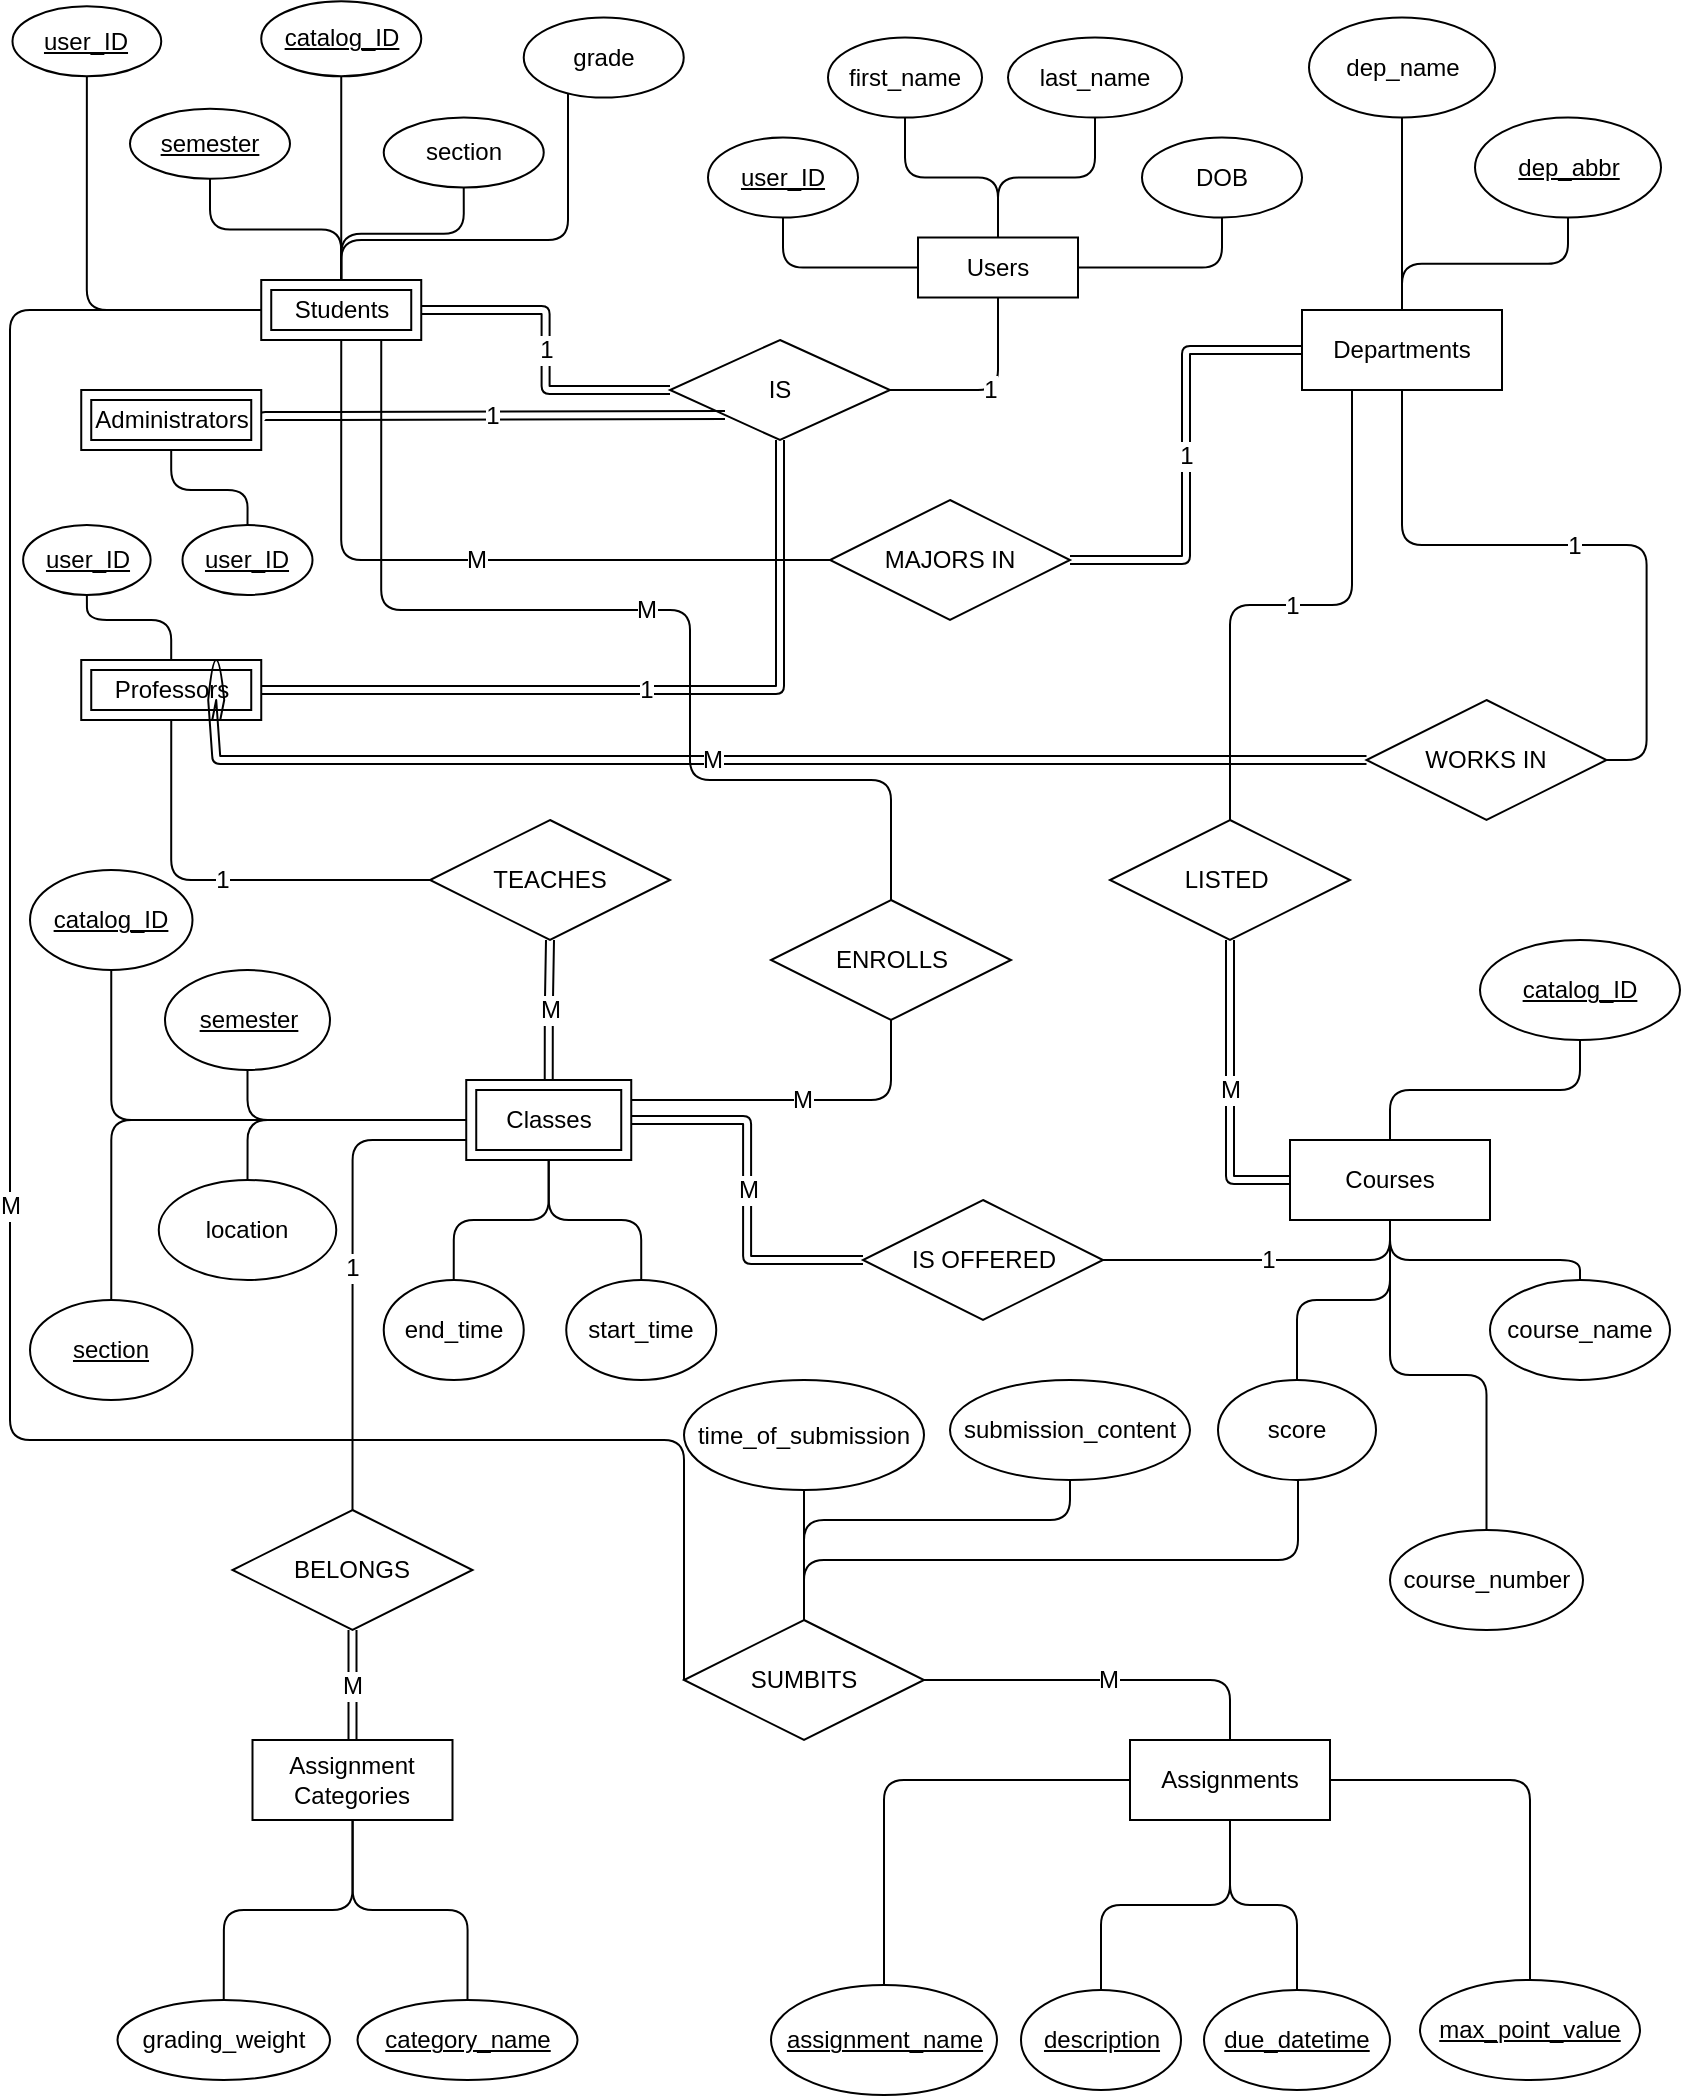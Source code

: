 <mxfile version="20.0.1" type="device"><diagram id="Sx7Jim9eKtPFRD_8PTKm" name="Page-1"><mxGraphModel dx="975" dy="633" grid="1" gridSize="10" guides="1" tooltips="1" connect="1" arrows="1" fold="1" page="1" pageScale="1" pageWidth="850" pageHeight="1100" math="0" shadow="0"><root><mxCell id="0"/><mxCell id="1" parent="0"/><mxCell id="_RQTN4SP5KGobS8v4Pqd-9" value="" style="edgeStyle=orthogonalEdgeStyle;orthogonalLoop=1;jettySize=auto;html=1;fontFamily=Helvetica;fontSize=11;fontColor=default;endArrow=none;endFill=0;" edge="1" parent="1" source="_RQTN4SP5KGobS8v4Pqd-2" target="_RQTN4SP5KGobS8v4Pqd-8"><mxGeometry relative="1" as="geometry"/></mxCell><mxCell id="_RQTN4SP5KGobS8v4Pqd-11" value="" style="edgeStyle=orthogonalEdgeStyle;orthogonalLoop=1;jettySize=auto;html=1;fontFamily=Helvetica;fontSize=11;fontColor=default;endArrow=none;endFill=0;" edge="1" parent="1" source="_RQTN4SP5KGobS8v4Pqd-2" target="_RQTN4SP5KGobS8v4Pqd-10"><mxGeometry relative="1" as="geometry"/></mxCell><mxCell id="_RQTN4SP5KGobS8v4Pqd-13" value="" style="edgeStyle=orthogonalEdgeStyle;orthogonalLoop=1;jettySize=auto;html=1;fontFamily=Helvetica;fontSize=11;fontColor=default;endArrow=none;endFill=0;" edge="1" parent="1" source="_RQTN4SP5KGobS8v4Pqd-2" target="_RQTN4SP5KGobS8v4Pqd-12"><mxGeometry relative="1" as="geometry"/></mxCell><mxCell id="_RQTN4SP5KGobS8v4Pqd-15" value="" style="edgeStyle=orthogonalEdgeStyle;orthogonalLoop=1;jettySize=auto;html=1;fontFamily=Helvetica;fontSize=11;fontColor=default;endArrow=none;endFill=0;" edge="1" parent="1" source="_RQTN4SP5KGobS8v4Pqd-2" target="_RQTN4SP5KGobS8v4Pqd-14"><mxGeometry relative="1" as="geometry"/></mxCell><mxCell id="_RQTN4SP5KGobS8v4Pqd-2" value="Users" style="rounded=0;whiteSpace=wrap;html=1;" vertex="1" parent="1"><mxGeometry x="464" y="128.75" width="80" height="30" as="geometry"/></mxCell><mxCell id="_RQTN4SP5KGobS8v4Pqd-8" value="&lt;u&gt;user_ID&lt;/u&gt;" style="ellipse;whiteSpace=wrap;html=1;rounded=0;" vertex="1" parent="1"><mxGeometry x="359" y="78.75" width="75" height="40" as="geometry"/></mxCell><mxCell id="_RQTN4SP5KGobS8v4Pqd-10" value="first_name" style="ellipse;whiteSpace=wrap;html=1;rounded=0;" vertex="1" parent="1"><mxGeometry x="419" y="28.75" width="77" height="40" as="geometry"/></mxCell><mxCell id="_RQTN4SP5KGobS8v4Pqd-12" value="last_name" style="ellipse;whiteSpace=wrap;html=1;rounded=0;" vertex="1" parent="1"><mxGeometry x="509" y="28.75" width="87" height="40" as="geometry"/></mxCell><mxCell id="_RQTN4SP5KGobS8v4Pqd-14" value="DOB" style="ellipse;whiteSpace=wrap;html=1;rounded=0;" vertex="1" parent="1"><mxGeometry x="576" y="78.75" width="80" height="40" as="geometry"/></mxCell><mxCell id="_RQTN4SP5KGobS8v4Pqd-24" value="" style="edgeStyle=orthogonalEdgeStyle;orthogonalLoop=1;jettySize=auto;html=1;fontFamily=Helvetica;fontSize=12;fontColor=default;endArrow=none;endFill=0;startArrow=none;exitX=0.5;exitY=0;exitDx=0;exitDy=0;" edge="1" parent="1" source="_RQTN4SP5KGobS8v4Pqd-22" target="_RQTN4SP5KGobS8v4Pqd-23"><mxGeometry relative="1" as="geometry"><mxPoint x="175.62" y="159.38" as="sourcePoint"/><Array as="points"><mxPoint x="176" y="130"/><mxPoint x="289" y="130"/><mxPoint x="289" y="44"/></Array></mxGeometry></mxCell><mxCell id="_RQTN4SP5KGobS8v4Pqd-28" value="1" style="edgeStyle=orthogonalEdgeStyle;orthogonalLoop=1;jettySize=auto;html=1;entryX=0;entryY=0.5;entryDx=0;entryDy=0;fontFamily=Helvetica;fontSize=12;fontColor=default;endArrow=none;endFill=0;strokeWidth=1;labelPosition=center;verticalLabelPosition=middle;align=center;verticalAlign=middle;shape=link;" edge="1" parent="1" source="_RQTN4SP5KGobS8v4Pqd-22" target="_RQTN4SP5KGobS8v4Pqd-27"><mxGeometry relative="1" as="geometry"/></mxCell><mxCell id="_RQTN4SP5KGobS8v4Pqd-81" value="" style="edgeStyle=orthogonalEdgeStyle;orthogonalLoop=1;jettySize=auto;html=1;fontFamily=Helvetica;fontSize=12;fontColor=default;endArrow=none;endFill=0;" edge="1" parent="1" source="_RQTN4SP5KGobS8v4Pqd-22" target="_RQTN4SP5KGobS8v4Pqd-80"><mxGeometry relative="1" as="geometry"/></mxCell><mxCell id="_RQTN4SP5KGobS8v4Pqd-83" value="" style="edgeStyle=orthogonalEdgeStyle;orthogonalLoop=1;jettySize=auto;html=1;fontFamily=Helvetica;fontSize=12;fontColor=default;endArrow=none;endFill=0;" edge="1" parent="1" source="_RQTN4SP5KGobS8v4Pqd-22" target="_RQTN4SP5KGobS8v4Pqd-82"><mxGeometry relative="1" as="geometry"/></mxCell><mxCell id="_RQTN4SP5KGobS8v4Pqd-85" value="" style="edgeStyle=orthogonalEdgeStyle;orthogonalLoop=1;jettySize=auto;html=1;fontFamily=Helvetica;fontSize=12;fontColor=default;endArrow=none;endFill=0;" edge="1" parent="1" source="_RQTN4SP5KGobS8v4Pqd-22" target="_RQTN4SP5KGobS8v4Pqd-84"><mxGeometry relative="1" as="geometry"/></mxCell><mxCell id="_RQTN4SP5KGobS8v4Pqd-23" value="grade" style="ellipse;whiteSpace=wrap;html=1;rounded=0;" vertex="1" parent="1"><mxGeometry x="266.87" y="18.75" width="80" height="40" as="geometry"/></mxCell><mxCell id="_RQTN4SP5KGobS8v4Pqd-29" value="1" style="edgeStyle=orthogonalEdgeStyle;orthogonalLoop=1;jettySize=auto;html=1;exitX=1;exitY=0.5;exitDx=0;exitDy=0;entryX=0.5;entryY=1;entryDx=0;entryDy=0;fontFamily=Helvetica;fontSize=12;fontColor=default;endArrow=none;endFill=0;labelPosition=center;verticalLabelPosition=middle;align=center;verticalAlign=middle;" edge="1" parent="1" source="_RQTN4SP5KGobS8v4Pqd-27" target="_RQTN4SP5KGobS8v4Pqd-2"><mxGeometry relative="1" as="geometry"/></mxCell><mxCell id="_RQTN4SP5KGobS8v4Pqd-27" value="IS" style="shape=rhombus;perimeter=rhombusPerimeter;whiteSpace=wrap;html=1;align=center;rounded=0;fontFamily=Helvetica;fontSize=12;fontColor=default;strokeColor=default;fillColor=default;" vertex="1" parent="1"><mxGeometry x="340" y="180" width="110" height="50" as="geometry"/></mxCell><mxCell id="_RQTN4SP5KGobS8v4Pqd-31" value="1" style="edgeStyle=orthogonalEdgeStyle;orthogonalLoop=1;jettySize=auto;html=1;exitX=1;exitY=0.5;exitDx=0;exitDy=0;entryX=0;entryY=1;entryDx=0;entryDy=0;fontFamily=Helvetica;fontSize=12;fontColor=default;endArrow=none;endFill=0;shape=link;" edge="1" parent="1" source="_RQTN4SP5KGobS8v4Pqd-30" target="_RQTN4SP5KGobS8v4Pqd-27"><mxGeometry relative="1" as="geometry"><Array as="points"><mxPoint x="170" y="218"/><mxPoint x="255" y="218"/></Array></mxGeometry></mxCell><mxCell id="_RQTN4SP5KGobS8v4Pqd-124" value="" style="edgeStyle=orthogonalEdgeStyle;orthogonalLoop=1;jettySize=auto;html=1;fontFamily=Helvetica;fontSize=12;fontColor=default;endArrow=none;endFill=0;" edge="1" parent="1" source="_RQTN4SP5KGobS8v4Pqd-30" target="_RQTN4SP5KGobS8v4Pqd-123"><mxGeometry relative="1" as="geometry"/></mxCell><mxCell id="_RQTN4SP5KGobS8v4Pqd-30" value="Administrators" style="shape=ext;margin=3;double=1;whiteSpace=wrap;html=1;align=center;rounded=0;fontFamily=Helvetica;fontSize=12;fontColor=default;strokeColor=default;fillColor=default;" vertex="1" parent="1"><mxGeometry x="45.62" y="205" width="90" height="30" as="geometry"/></mxCell><mxCell id="_RQTN4SP5KGobS8v4Pqd-33" value="1" style="edgeStyle=orthogonalEdgeStyle;orthogonalLoop=1;jettySize=auto;html=1;exitX=1;exitY=0.5;exitDx=0;exitDy=0;entryX=0.5;entryY=1;entryDx=0;entryDy=0;fontFamily=Helvetica;fontSize=12;fontColor=default;endArrow=none;endFill=0;shape=link;" edge="1" parent="1" source="_RQTN4SP5KGobS8v4Pqd-32" target="_RQTN4SP5KGobS8v4Pqd-27"><mxGeometry relative="1" as="geometry"/></mxCell><mxCell id="_RQTN4SP5KGobS8v4Pqd-127" value="" style="edgeStyle=orthogonalEdgeStyle;orthogonalLoop=1;jettySize=auto;html=1;fontFamily=Helvetica;fontSize=12;fontColor=default;endArrow=none;endFill=0;" edge="1" parent="1" source="_RQTN4SP5KGobS8v4Pqd-32" target="_RQTN4SP5KGobS8v4Pqd-126"><mxGeometry relative="1" as="geometry"/></mxCell><mxCell id="_RQTN4SP5KGobS8v4Pqd-32" value="Professors" style="shape=ext;margin=3;double=1;whiteSpace=wrap;html=1;align=center;rounded=0;fontFamily=Helvetica;fontSize=12;fontColor=default;strokeColor=default;fillColor=default;" vertex="1" parent="1"><mxGeometry x="45.62" y="340" width="90" height="30" as="geometry"/></mxCell><mxCell id="_RQTN4SP5KGobS8v4Pqd-39" value="" style="edgeStyle=orthogonalEdgeStyle;orthogonalLoop=1;jettySize=auto;html=1;fontFamily=Helvetica;fontSize=12;fontColor=default;endArrow=none;endFill=0;" edge="1" parent="1" source="_RQTN4SP5KGobS8v4Pqd-34" target="_RQTN4SP5KGobS8v4Pqd-38"><mxGeometry relative="1" as="geometry"/></mxCell><mxCell id="_RQTN4SP5KGobS8v4Pqd-41" value="" style="edgeStyle=orthogonalEdgeStyle;orthogonalLoop=1;jettySize=auto;html=1;fontFamily=Helvetica;fontSize=12;fontColor=default;endArrow=none;endFill=0;" edge="1" parent="1" source="_RQTN4SP5KGobS8v4Pqd-34" target="_RQTN4SP5KGobS8v4Pqd-40"><mxGeometry relative="1" as="geometry"/></mxCell><mxCell id="_RQTN4SP5KGobS8v4Pqd-34" value="Departments" style="whiteSpace=wrap;html=1;align=center;rounded=0;fontFamily=Helvetica;fontSize=12;fontColor=default;strokeColor=default;fillColor=default;" vertex="1" parent="1"><mxGeometry x="656" y="165" width="100" height="40" as="geometry"/></mxCell><mxCell id="_RQTN4SP5KGobS8v4Pqd-38" value="dep_name" style="ellipse;whiteSpace=wrap;html=1;rounded=0;" vertex="1" parent="1"><mxGeometry x="659.5" y="18.75" width="93" height="50" as="geometry"/></mxCell><mxCell id="_RQTN4SP5KGobS8v4Pqd-40" value="dep_abbr" style="ellipse;whiteSpace=wrap;html=1;rounded=0;fontStyle=4" vertex="1" parent="1"><mxGeometry x="742.5" y="68.75" width="93" height="50" as="geometry"/></mxCell><mxCell id="_RQTN4SP5KGobS8v4Pqd-43" value="M" style="edgeStyle=orthogonalEdgeStyle;orthogonalLoop=1;jettySize=auto;html=1;exitX=0;exitY=0.5;exitDx=0;exitDy=0;entryX=0.5;entryY=1;entryDx=0;entryDy=0;fontFamily=Helvetica;fontSize=12;fontColor=default;endArrow=none;endFill=0;" edge="1" parent="1" source="_RQTN4SP5KGobS8v4Pqd-42" target="_RQTN4SP5KGobS8v4Pqd-22"><mxGeometry relative="1" as="geometry"/></mxCell><mxCell id="_RQTN4SP5KGobS8v4Pqd-44" value="1" style="edgeStyle=orthogonalEdgeStyle;orthogonalLoop=1;jettySize=auto;html=1;exitX=1;exitY=0.5;exitDx=0;exitDy=0;entryX=0;entryY=0.5;entryDx=0;entryDy=0;fontFamily=Helvetica;fontSize=12;fontColor=default;endArrow=none;endFill=0;shape=link;" edge="1" parent="1" source="_RQTN4SP5KGobS8v4Pqd-42" target="_RQTN4SP5KGobS8v4Pqd-34"><mxGeometry relative="1" as="geometry"/></mxCell><mxCell id="_RQTN4SP5KGobS8v4Pqd-42" value="MAJORS IN" style="shape=rhombus;perimeter=rhombusPerimeter;whiteSpace=wrap;html=1;align=center;rounded=0;fontFamily=Helvetica;fontSize=12;fontColor=default;strokeColor=default;fillColor=default;" vertex="1" parent="1"><mxGeometry x="420" y="260" width="120" height="60" as="geometry"/></mxCell><mxCell id="_RQTN4SP5KGobS8v4Pqd-46" value="1" style="edgeStyle=orthogonalEdgeStyle;orthogonalLoop=1;jettySize=auto;html=1;exitX=1;exitY=0.5;exitDx=0;exitDy=0;entryX=0.5;entryY=1;entryDx=0;entryDy=0;fontFamily=Helvetica;fontSize=12;fontColor=default;endArrow=none;endFill=0;" edge="1" parent="1" source="_RQTN4SP5KGobS8v4Pqd-45" target="_RQTN4SP5KGobS8v4Pqd-34"><mxGeometry relative="1" as="geometry"/></mxCell><mxCell id="_RQTN4SP5KGobS8v4Pqd-47" value="M" style="edgeStyle=orthogonalEdgeStyle;orthogonalLoop=1;jettySize=auto;html=1;exitX=0;exitY=0.5;exitDx=0;exitDy=0;entryX=0.75;entryY=1;entryDx=0;entryDy=0;fontFamily=Helvetica;fontSize=12;fontColor=default;endArrow=none;endFill=0;shape=link;" edge="1" parent="1" source="_RQTN4SP5KGobS8v4Pqd-45" target="_RQTN4SP5KGobS8v4Pqd-32"><mxGeometry relative="1" as="geometry"/></mxCell><mxCell id="_RQTN4SP5KGobS8v4Pqd-45" value="WORKS IN" style="shape=rhombus;perimeter=rhombusPerimeter;whiteSpace=wrap;html=1;align=center;rounded=0;fontFamily=Helvetica;fontSize=12;fontColor=default;strokeColor=default;fillColor=default;" vertex="1" parent="1"><mxGeometry x="688.25" y="360" width="120" height="60" as="geometry"/></mxCell><mxCell id="_RQTN4SP5KGobS8v4Pqd-50" value="" style="edgeStyle=orthogonalEdgeStyle;orthogonalLoop=1;jettySize=auto;html=1;fontFamily=Helvetica;fontSize=12;fontColor=default;endArrow=none;endFill=0;" edge="1" parent="1" source="_RQTN4SP5KGobS8v4Pqd-48" target="_RQTN4SP5KGobS8v4Pqd-49"><mxGeometry relative="1" as="geometry"><Array as="points"><mxPoint x="700" y="640"/><mxPoint x="795" y="640"/></Array></mxGeometry></mxCell><mxCell id="_RQTN4SP5KGobS8v4Pqd-52" value="" style="edgeStyle=orthogonalEdgeStyle;orthogonalLoop=1;jettySize=auto;html=1;fontFamily=Helvetica;fontSize=12;fontColor=default;endArrow=none;endFill=0;" edge="1" parent="1" source="_RQTN4SP5KGobS8v4Pqd-48" target="_RQTN4SP5KGobS8v4Pqd-51"><mxGeometry relative="1" as="geometry"/></mxCell><mxCell id="_RQTN4SP5KGobS8v4Pqd-54" value="" style="edgeStyle=orthogonalEdgeStyle;orthogonalLoop=1;jettySize=auto;html=1;fontFamily=Helvetica;fontSize=12;fontColor=default;endArrow=none;endFill=0;" edge="1" parent="1" source="_RQTN4SP5KGobS8v4Pqd-48" target="_RQTN4SP5KGobS8v4Pqd-53"><mxGeometry relative="1" as="geometry"/></mxCell><mxCell id="_RQTN4SP5KGobS8v4Pqd-58" value="M" style="edgeStyle=orthogonalEdgeStyle;orthogonalLoop=1;jettySize=auto;html=1;exitX=0;exitY=0.5;exitDx=0;exitDy=0;entryX=0.5;entryY=1;entryDx=0;entryDy=0;fontFamily=Helvetica;fontSize=12;fontColor=default;endArrow=none;endFill=0;shape=link;" edge="1" parent="1" source="_RQTN4SP5KGobS8v4Pqd-48" target="_RQTN4SP5KGobS8v4Pqd-57"><mxGeometry relative="1" as="geometry"><Array as="points"><mxPoint x="620" y="600"/></Array></mxGeometry></mxCell><mxCell id="_RQTN4SP5KGobS8v4Pqd-48" value="Courses" style="whiteSpace=wrap;html=1;align=center;rounded=0;fontFamily=Helvetica;fontSize=12;fontColor=default;strokeColor=default;fillColor=default;" vertex="1" parent="1"><mxGeometry x="650" y="580" width="100" height="40" as="geometry"/></mxCell><mxCell id="_RQTN4SP5KGobS8v4Pqd-49" value="course_name" style="ellipse;whiteSpace=wrap;html=1;rounded=0;" vertex="1" parent="1"><mxGeometry x="750" y="650" width="90" height="50" as="geometry"/></mxCell><mxCell id="_RQTN4SP5KGobS8v4Pqd-51" value="course_number" style="ellipse;whiteSpace=wrap;html=1;rounded=0;" vertex="1" parent="1"><mxGeometry x="700" y="775" width="96.5" height="50" as="geometry"/></mxCell><mxCell id="_RQTN4SP5KGobS8v4Pqd-53" value="catalog_ID" style="ellipse;whiteSpace=wrap;html=1;rounded=0;fontStyle=4" vertex="1" parent="1"><mxGeometry x="745" y="480" width="100" height="50" as="geometry"/></mxCell><mxCell id="_RQTN4SP5KGobS8v4Pqd-59" value="1" style="edgeStyle=orthogonalEdgeStyle;orthogonalLoop=1;jettySize=auto;html=1;exitX=0.5;exitY=0;exitDx=0;exitDy=0;entryX=0.25;entryY=1;entryDx=0;entryDy=0;fontFamily=Helvetica;fontSize=12;fontColor=default;endArrow=none;endFill=0;" edge="1" parent="1" source="_RQTN4SP5KGobS8v4Pqd-57" target="_RQTN4SP5KGobS8v4Pqd-34"><mxGeometry relative="1" as="geometry"/></mxCell><mxCell id="_RQTN4SP5KGobS8v4Pqd-57" value="LISTED&amp;nbsp;" style="shape=rhombus;perimeter=rhombusPerimeter;whiteSpace=wrap;html=1;align=center;rounded=0;fontFamily=Helvetica;fontSize=12;fontColor=default;strokeColor=default;fillColor=default;" vertex="1" parent="1"><mxGeometry x="560" y="420" width="120" height="60" as="geometry"/></mxCell><mxCell id="_RQTN4SP5KGobS8v4Pqd-63" value="" style="edgeStyle=orthogonalEdgeStyle;orthogonalLoop=1;jettySize=auto;html=1;fontFamily=Helvetica;fontSize=12;fontColor=default;endArrow=none;endFill=0;" edge="1" parent="1" source="_RQTN4SP5KGobS8v4Pqd-61" target="_RQTN4SP5KGobS8v4Pqd-62"><mxGeometry relative="1" as="geometry"/></mxCell><mxCell id="_RQTN4SP5KGobS8v4Pqd-65" value="" style="edgeStyle=orthogonalEdgeStyle;orthogonalLoop=1;jettySize=auto;html=1;fontFamily=Helvetica;fontSize=12;fontColor=default;endArrow=none;endFill=0;" edge="1" parent="1" source="_RQTN4SP5KGobS8v4Pqd-61" target="_RQTN4SP5KGobS8v4Pqd-64"><mxGeometry relative="1" as="geometry"/></mxCell><mxCell id="_RQTN4SP5KGobS8v4Pqd-67" value="" style="edgeStyle=orthogonalEdgeStyle;orthogonalLoop=1;jettySize=auto;html=1;fontFamily=Helvetica;fontSize=12;fontColor=default;endArrow=none;endFill=0;" edge="1" parent="1" source="_RQTN4SP5KGobS8v4Pqd-61" target="_RQTN4SP5KGobS8v4Pqd-66"><mxGeometry relative="1" as="geometry"/></mxCell><mxCell id="_RQTN4SP5KGobS8v4Pqd-69" value="" style="edgeStyle=orthogonalEdgeStyle;orthogonalLoop=1;jettySize=auto;html=1;fontFamily=Helvetica;fontSize=12;fontColor=default;endArrow=none;endFill=0;" edge="1" parent="1" source="_RQTN4SP5KGobS8v4Pqd-61" target="_RQTN4SP5KGobS8v4Pqd-68"><mxGeometry relative="1" as="geometry"/></mxCell><mxCell id="_RQTN4SP5KGobS8v4Pqd-71" value="" style="edgeStyle=orthogonalEdgeStyle;orthogonalLoop=1;jettySize=auto;html=1;fontFamily=Helvetica;fontSize=12;fontColor=default;endArrow=none;endFill=0;" edge="1" parent="1" source="_RQTN4SP5KGobS8v4Pqd-61" target="_RQTN4SP5KGobS8v4Pqd-70"><mxGeometry relative="1" as="geometry"/></mxCell><mxCell id="_RQTN4SP5KGobS8v4Pqd-73" value="" style="edgeStyle=orthogonalEdgeStyle;orthogonalLoop=1;jettySize=auto;html=1;fontFamily=Helvetica;fontSize=12;fontColor=default;endArrow=none;endFill=0;" edge="1" parent="1" source="_RQTN4SP5KGobS8v4Pqd-61" target="_RQTN4SP5KGobS8v4Pqd-72"><mxGeometry relative="1" as="geometry"/></mxCell><mxCell id="_RQTN4SP5KGobS8v4Pqd-75" value="M" style="edgeStyle=orthogonalEdgeStyle;orthogonalLoop=1;jettySize=auto;html=1;exitX=0.5;exitY=0;exitDx=0;exitDy=0;entryX=0.5;entryY=1;entryDx=0;entryDy=0;fontFamily=Helvetica;fontSize=12;fontColor=default;endArrow=none;endFill=0;shape=link;" edge="1" parent="1" source="_RQTN4SP5KGobS8v4Pqd-61" target="_RQTN4SP5KGobS8v4Pqd-74"><mxGeometry relative="1" as="geometry"/></mxCell><mxCell id="_RQTN4SP5KGobS8v4Pqd-78" value="M" style="edgeStyle=orthogonalEdgeStyle;orthogonalLoop=1;jettySize=auto;html=1;exitX=1;exitY=0.5;exitDx=0;exitDy=0;entryX=0;entryY=0.5;entryDx=0;entryDy=0;fontFamily=Helvetica;fontSize=12;fontColor=default;endArrow=none;endFill=0;shape=link;" edge="1" parent="1" source="_RQTN4SP5KGobS8v4Pqd-61" target="_RQTN4SP5KGobS8v4Pqd-77"><mxGeometry relative="1" as="geometry"/></mxCell><mxCell id="_RQTN4SP5KGobS8v4Pqd-87" value="M" style="edgeStyle=orthogonalEdgeStyle;orthogonalLoop=1;jettySize=auto;html=1;exitX=1;exitY=0.25;exitDx=0;exitDy=0;entryX=0.5;entryY=1;entryDx=0;entryDy=0;fontFamily=Helvetica;fontSize=12;fontColor=default;endArrow=none;endFill=0;" edge="1" parent="1" source="_RQTN4SP5KGobS8v4Pqd-61" target="_RQTN4SP5KGobS8v4Pqd-86"><mxGeometry relative="1" as="geometry"/></mxCell><mxCell id="_RQTN4SP5KGobS8v4Pqd-61" value="Classes" style="shape=ext;margin=3;double=1;whiteSpace=wrap;html=1;align=center;rounded=0;fontFamily=Helvetica;fontSize=12;fontColor=default;strokeColor=default;fillColor=default;" vertex="1" parent="1"><mxGeometry x="238.12" y="550" width="82.5" height="40" as="geometry"/></mxCell><mxCell id="_RQTN4SP5KGobS8v4Pqd-62" value="semester" style="ellipse;whiteSpace=wrap;html=1;rounded=0;fontStyle=4" vertex="1" parent="1"><mxGeometry x="87.5" y="495" width="82.5" height="50" as="geometry"/></mxCell><mxCell id="_RQTN4SP5KGobS8v4Pqd-64" value="location" style="ellipse;whiteSpace=wrap;html=1;rounded=0;fontStyle=0" vertex="1" parent="1"><mxGeometry x="84.38" y="600" width="88.75" height="50" as="geometry"/></mxCell><mxCell id="_RQTN4SP5KGobS8v4Pqd-66" value="start_time" style="ellipse;whiteSpace=wrap;html=1;rounded=0;" vertex="1" parent="1"><mxGeometry x="288.12" y="650" width="75" height="50" as="geometry"/></mxCell><mxCell id="_RQTN4SP5KGobS8v4Pqd-68" value="end_time" style="ellipse;whiteSpace=wrap;html=1;rounded=0;" vertex="1" parent="1"><mxGeometry x="196.87" y="650" width="70" height="50" as="geometry"/></mxCell><mxCell id="_RQTN4SP5KGobS8v4Pqd-70" value="&lt;u&gt;section&lt;/u&gt;" style="ellipse;whiteSpace=wrap;html=1;rounded=0;" vertex="1" parent="1"><mxGeometry x="20" y="660" width="81.25" height="50" as="geometry"/></mxCell><mxCell id="_RQTN4SP5KGobS8v4Pqd-72" value="&lt;u&gt;catalog_ID&lt;/u&gt;" style="ellipse;whiteSpace=wrap;html=1;rounded=0;" vertex="1" parent="1"><mxGeometry x="20" y="445" width="81.25" height="50" as="geometry"/></mxCell><mxCell id="_RQTN4SP5KGobS8v4Pqd-76" value="1" style="edgeStyle=orthogonalEdgeStyle;orthogonalLoop=1;jettySize=auto;html=1;exitX=0;exitY=0.5;exitDx=0;exitDy=0;entryX=0.5;entryY=1;entryDx=0;entryDy=0;fontFamily=Helvetica;fontSize=12;fontColor=default;endArrow=none;endFill=0;" edge="1" parent="1" source="_RQTN4SP5KGobS8v4Pqd-74" target="_RQTN4SP5KGobS8v4Pqd-32"><mxGeometry relative="1" as="geometry"/></mxCell><mxCell id="_RQTN4SP5KGobS8v4Pqd-74" value="TEACHES" style="shape=rhombus;perimeter=rhombusPerimeter;whiteSpace=wrap;html=1;align=center;rounded=0;fontFamily=Helvetica;fontSize=12;fontColor=default;strokeColor=default;fillColor=default;" vertex="1" parent="1"><mxGeometry x="220" y="420" width="120" height="60" as="geometry"/></mxCell><mxCell id="_RQTN4SP5KGobS8v4Pqd-79" value="1" style="edgeStyle=orthogonalEdgeStyle;orthogonalLoop=1;jettySize=auto;html=1;exitX=1;exitY=0.5;exitDx=0;exitDy=0;entryX=0.5;entryY=1;entryDx=0;entryDy=0;fontFamily=Helvetica;fontSize=12;fontColor=default;endArrow=none;endFill=0;" edge="1" parent="1" source="_RQTN4SP5KGobS8v4Pqd-77" target="_RQTN4SP5KGobS8v4Pqd-48"><mxGeometry relative="1" as="geometry"/></mxCell><mxCell id="_RQTN4SP5KGobS8v4Pqd-77" value="IS OFFERED" style="shape=rhombus;perimeter=rhombusPerimeter;whiteSpace=wrap;html=1;align=center;rounded=0;fontFamily=Helvetica;fontSize=12;fontColor=default;strokeColor=default;fillColor=default;" vertex="1" parent="1"><mxGeometry x="436.5" y="610" width="120" height="60" as="geometry"/></mxCell><mxCell id="_RQTN4SP5KGobS8v4Pqd-80" value="catalog_ID" style="ellipse;whiteSpace=wrap;html=1;rounded=0;fontStyle=4" vertex="1" parent="1"><mxGeometry x="135.62" y="10.63" width="80" height="37.5" as="geometry"/></mxCell><mxCell id="_RQTN4SP5KGobS8v4Pqd-82" value="semester" style="ellipse;whiteSpace=wrap;html=1;rounded=0;fontStyle=4" vertex="1" parent="1"><mxGeometry x="70" y="64.38" width="80" height="35" as="geometry"/></mxCell><mxCell id="_RQTN4SP5KGobS8v4Pqd-84" value="section" style="ellipse;whiteSpace=wrap;html=1;rounded=0;fontStyle=0" vertex="1" parent="1"><mxGeometry x="196.87" y="68.75" width="80" height="35" as="geometry"/></mxCell><mxCell id="_RQTN4SP5KGobS8v4Pqd-88" value="M" style="edgeStyle=orthogonalEdgeStyle;orthogonalLoop=1;jettySize=auto;html=1;exitX=0.5;exitY=0;exitDx=0;exitDy=0;entryX=0.75;entryY=1;entryDx=0;entryDy=0;fontFamily=Helvetica;fontSize=12;fontColor=default;endArrow=none;endFill=0;" edge="1" parent="1" source="_RQTN4SP5KGobS8v4Pqd-86" target="_RQTN4SP5KGobS8v4Pqd-22"><mxGeometry relative="1" as="geometry"><Array as="points"><mxPoint x="451" y="400"/><mxPoint x="350" y="400"/><mxPoint x="350" y="315"/><mxPoint x="196" y="315"/></Array></mxGeometry></mxCell><mxCell id="_RQTN4SP5KGobS8v4Pqd-86" value="ENROLLS" style="shape=rhombus;perimeter=rhombusPerimeter;whiteSpace=wrap;html=1;align=center;rounded=0;fontFamily=Helvetica;fontSize=12;fontColor=default;strokeColor=default;fillColor=default;" vertex="1" parent="1"><mxGeometry x="390.5" y="460" width="120" height="60" as="geometry"/></mxCell><mxCell id="_RQTN4SP5KGobS8v4Pqd-91" value="" style="edgeStyle=orthogonalEdgeStyle;orthogonalLoop=1;jettySize=auto;html=1;fontFamily=Helvetica;fontSize=12;fontColor=default;endArrow=none;endFill=0;" edge="1" parent="1" source="_RQTN4SP5KGobS8v4Pqd-89" target="_RQTN4SP5KGobS8v4Pqd-90"><mxGeometry relative="1" as="geometry"/></mxCell><mxCell id="_RQTN4SP5KGobS8v4Pqd-93" value="" style="edgeStyle=orthogonalEdgeStyle;orthogonalLoop=1;jettySize=auto;html=1;fontFamily=Helvetica;fontSize=12;fontColor=default;endArrow=none;endFill=0;" edge="1" parent="1" source="_RQTN4SP5KGobS8v4Pqd-89" target="_RQTN4SP5KGobS8v4Pqd-92"><mxGeometry relative="1" as="geometry"/></mxCell><mxCell id="_RQTN4SP5KGobS8v4Pqd-95" value="" style="edgeStyle=orthogonalEdgeStyle;orthogonalLoop=1;jettySize=auto;html=1;fontFamily=Helvetica;fontSize=12;fontColor=default;endArrow=none;endFill=0;" edge="1" parent="1" source="_RQTN4SP5KGobS8v4Pqd-89" target="_RQTN4SP5KGobS8v4Pqd-94"><mxGeometry relative="1" as="geometry"/></mxCell><mxCell id="_RQTN4SP5KGobS8v4Pqd-97" value="" style="edgeStyle=orthogonalEdgeStyle;orthogonalLoop=1;jettySize=auto;html=1;fontFamily=Helvetica;fontSize=12;fontColor=default;endArrow=none;endFill=0;" edge="1" parent="1" source="_RQTN4SP5KGobS8v4Pqd-89" target="_RQTN4SP5KGobS8v4Pqd-96"><mxGeometry relative="1" as="geometry"/></mxCell><mxCell id="_RQTN4SP5KGobS8v4Pqd-89" value="Assignments" style="whiteSpace=wrap;html=1;align=center;rounded=0;fontFamily=Helvetica;fontSize=12;fontColor=default;strokeColor=default;fillColor=default;" vertex="1" parent="1"><mxGeometry x="570" y="880" width="100" height="40" as="geometry"/></mxCell><mxCell id="_RQTN4SP5KGobS8v4Pqd-90" value="assignment_name" style="ellipse;whiteSpace=wrap;html=1;rounded=0;fontStyle=4" vertex="1" parent="1"><mxGeometry x="390.5" y="1002.5" width="113" height="55" as="geometry"/></mxCell><mxCell id="_RQTN4SP5KGobS8v4Pqd-92" value="max_point_value" style="ellipse;whiteSpace=wrap;html=1;rounded=0;fontStyle=4" vertex="1" parent="1"><mxGeometry x="715" y="1000" width="110" height="50" as="geometry"/></mxCell><mxCell id="_RQTN4SP5KGobS8v4Pqd-94" value="description" style="ellipse;whiteSpace=wrap;html=1;rounded=0;fontStyle=4" vertex="1" parent="1"><mxGeometry x="515.5" y="1005" width="80" height="50" as="geometry"/></mxCell><mxCell id="_RQTN4SP5KGobS8v4Pqd-96" value="due_datetime" style="ellipse;whiteSpace=wrap;html=1;rounded=0;fontStyle=4" vertex="1" parent="1"><mxGeometry x="607" y="1005" width="93" height="50" as="geometry"/></mxCell><mxCell id="_RQTN4SP5KGobS8v4Pqd-102" value="" style="edgeStyle=orthogonalEdgeStyle;orthogonalLoop=1;jettySize=auto;html=1;fontFamily=Helvetica;fontSize=12;fontColor=default;endArrow=none;endFill=0;" edge="1" parent="1" source="_RQTN4SP5KGobS8v4Pqd-100" target="_RQTN4SP5KGobS8v4Pqd-101"><mxGeometry relative="1" as="geometry"/></mxCell><mxCell id="_RQTN4SP5KGobS8v4Pqd-104" value="" style="edgeStyle=orthogonalEdgeStyle;orthogonalLoop=1;jettySize=auto;html=1;fontFamily=Helvetica;fontSize=12;fontColor=default;endArrow=none;endFill=0;exitX=0.5;exitY=0;exitDx=0;exitDy=0;" edge="1" parent="1" source="_RQTN4SP5KGobS8v4Pqd-100" target="_RQTN4SP5KGobS8v4Pqd-103"><mxGeometry relative="1" as="geometry"><Array as="points"><mxPoint x="407" y="790"/><mxPoint x="654" y="790"/></Array></mxGeometry></mxCell><mxCell id="_RQTN4SP5KGobS8v4Pqd-106" value="" style="edgeStyle=orthogonalEdgeStyle;orthogonalLoop=1;jettySize=auto;html=1;fontFamily=Helvetica;fontSize=12;fontColor=default;endArrow=none;endFill=0;exitX=0.5;exitY=0;exitDx=0;exitDy=0;" edge="1" parent="1" source="_RQTN4SP5KGobS8v4Pqd-100" target="_RQTN4SP5KGobS8v4Pqd-105"><mxGeometry relative="1" as="geometry"><Array as="points"><mxPoint x="407" y="770"/><mxPoint x="540" y="770"/></Array></mxGeometry></mxCell><mxCell id="_RQTN4SP5KGobS8v4Pqd-107" value="M" style="edgeStyle=orthogonalEdgeStyle;orthogonalLoop=1;jettySize=auto;html=1;exitX=1;exitY=0.5;exitDx=0;exitDy=0;entryX=0.5;entryY=0;entryDx=0;entryDy=0;fontFamily=Helvetica;fontSize=12;fontColor=default;endArrow=none;endFill=0;" edge="1" parent="1" source="_RQTN4SP5KGobS8v4Pqd-100" target="_RQTN4SP5KGobS8v4Pqd-89"><mxGeometry relative="1" as="geometry"/></mxCell><mxCell id="_RQTN4SP5KGobS8v4Pqd-108" value="M" style="edgeStyle=orthogonalEdgeStyle;orthogonalLoop=1;jettySize=auto;html=1;exitX=0;exitY=0.5;exitDx=0;exitDy=0;entryX=0;entryY=0.5;entryDx=0;entryDy=0;fontFamily=Helvetica;fontSize=12;fontColor=default;endArrow=none;endFill=0;" edge="1" parent="1" source="_RQTN4SP5KGobS8v4Pqd-100" target="_RQTN4SP5KGobS8v4Pqd-22"><mxGeometry relative="1" as="geometry"><Array as="points"><mxPoint x="347" y="730"/><mxPoint x="10" y="730"/><mxPoint x="10" y="165"/></Array></mxGeometry></mxCell><mxCell id="_RQTN4SP5KGobS8v4Pqd-100" value="SUMBITS" style="shape=rhombus;perimeter=rhombusPerimeter;whiteSpace=wrap;html=1;align=center;rounded=0;fontFamily=Helvetica;fontSize=12;fontColor=default;strokeColor=default;fillColor=default;" vertex="1" parent="1"><mxGeometry x="347" y="820" width="120" height="60" as="geometry"/></mxCell><mxCell id="_RQTN4SP5KGobS8v4Pqd-101" value="time_of_submission" style="ellipse;whiteSpace=wrap;html=1;rounded=0;" vertex="1" parent="1"><mxGeometry x="347" y="700" width="120" height="55" as="geometry"/></mxCell><mxCell id="_RQTN4SP5KGobS8v4Pqd-129" value="" style="edgeStyle=orthogonalEdgeStyle;orthogonalLoop=1;jettySize=auto;html=1;fontFamily=Helvetica;fontSize=12;fontColor=default;endArrow=none;endFill=0;" edge="1" parent="1" source="_RQTN4SP5KGobS8v4Pqd-103" target="_RQTN4SP5KGobS8v4Pqd-48"><mxGeometry relative="1" as="geometry"/></mxCell><mxCell id="_RQTN4SP5KGobS8v4Pqd-103" value="score" style="ellipse;whiteSpace=wrap;html=1;rounded=0;" vertex="1" parent="1"><mxGeometry x="614" y="700" width="79" height="50" as="geometry"/></mxCell><mxCell id="_RQTN4SP5KGobS8v4Pqd-105" value="submission_content" style="ellipse;whiteSpace=wrap;html=1;rounded=0;" vertex="1" parent="1"><mxGeometry x="480" y="700" width="120" height="50" as="geometry"/></mxCell><mxCell id="_RQTN4SP5KGobS8v4Pqd-111" value="" style="edgeStyle=orthogonalEdgeStyle;orthogonalLoop=1;jettySize=auto;html=1;fontFamily=Helvetica;fontSize=12;fontColor=default;endArrow=none;endFill=0;" edge="1" parent="1" source="_RQTN4SP5KGobS8v4Pqd-109" target="_RQTN4SP5KGobS8v4Pqd-110"><mxGeometry relative="1" as="geometry"/></mxCell><mxCell id="_RQTN4SP5KGobS8v4Pqd-113" value="" style="edgeStyle=orthogonalEdgeStyle;orthogonalLoop=1;jettySize=auto;html=1;fontFamily=Helvetica;fontSize=12;fontColor=default;endArrow=none;endFill=0;" edge="1" parent="1" source="_RQTN4SP5KGobS8v4Pqd-109" target="_RQTN4SP5KGobS8v4Pqd-112"><mxGeometry relative="1" as="geometry"/></mxCell><mxCell id="_RQTN4SP5KGobS8v4Pqd-117" value="M" style="edgeStyle=orthogonalEdgeStyle;orthogonalLoop=1;jettySize=auto;html=1;exitX=0.5;exitY=0;exitDx=0;exitDy=0;entryX=0.5;entryY=1;entryDx=0;entryDy=0;fontFamily=Helvetica;fontSize=12;fontColor=default;endArrow=none;endFill=0;shape=link;" edge="1" parent="1" source="_RQTN4SP5KGobS8v4Pqd-109" target="_RQTN4SP5KGobS8v4Pqd-116"><mxGeometry relative="1" as="geometry"/></mxCell><mxCell id="_RQTN4SP5KGobS8v4Pqd-109" value="Assignment Categories" style="whiteSpace=wrap;html=1;align=center;rounded=0;fontFamily=Helvetica;fontSize=12;fontColor=default;strokeColor=default;fillColor=default;" vertex="1" parent="1"><mxGeometry x="131.25" y="880" width="100" height="40" as="geometry"/></mxCell><mxCell id="_RQTN4SP5KGobS8v4Pqd-110" value="grading_weight" style="ellipse;whiteSpace=wrap;html=1;rounded=0;" vertex="1" parent="1"><mxGeometry x="63.75" y="1010" width="106.25" height="40" as="geometry"/></mxCell><mxCell id="_RQTN4SP5KGobS8v4Pqd-112" value="category_name" style="ellipse;whiteSpace=wrap;html=1;rounded=0;fontStyle=4" vertex="1" parent="1"><mxGeometry x="183.75" y="1010" width="110" height="40" as="geometry"/></mxCell><mxCell id="_RQTN4SP5KGobS8v4Pqd-118" value="1" style="edgeStyle=orthogonalEdgeStyle;orthogonalLoop=1;jettySize=auto;html=1;exitX=0.5;exitY=0;exitDx=0;exitDy=0;entryX=0;entryY=0.75;entryDx=0;entryDy=0;fontFamily=Helvetica;fontSize=12;fontColor=default;endArrow=none;endFill=0;" edge="1" parent="1" source="_RQTN4SP5KGobS8v4Pqd-116" target="_RQTN4SP5KGobS8v4Pqd-61"><mxGeometry relative="1" as="geometry"/></mxCell><mxCell id="_RQTN4SP5KGobS8v4Pqd-116" value="BELONGS" style="shape=rhombus;perimeter=rhombusPerimeter;whiteSpace=wrap;html=1;align=center;rounded=0;fontFamily=Helvetica;fontSize=12;fontColor=default;strokeColor=default;fillColor=default;" vertex="1" parent="1"><mxGeometry x="121.25" y="765" width="120" height="60" as="geometry"/></mxCell><mxCell id="_RQTN4SP5KGobS8v4Pqd-122" value="" style="edgeStyle=orthogonalEdgeStyle;orthogonalLoop=1;jettySize=auto;html=1;fontFamily=Helvetica;fontSize=12;fontColor=default;endArrow=none;endFill=0;" edge="1" parent="1" source="_RQTN4SP5KGobS8v4Pqd-22" target="_RQTN4SP5KGobS8v4Pqd-121"><mxGeometry relative="1" as="geometry"/></mxCell><mxCell id="_RQTN4SP5KGobS8v4Pqd-22" value="Students" style="shape=ext;margin=3;double=1;whiteSpace=wrap;html=1;align=center;rounded=0;fontFamily=Helvetica;fontSize=12;fontColor=default;strokeColor=default;fillColor=default;" vertex="1" parent="1"><mxGeometry x="135.62" y="150" width="80" height="30" as="geometry"/></mxCell><mxCell id="_RQTN4SP5KGobS8v4Pqd-121" value="user_ID" style="ellipse;whiteSpace=wrap;html=1;rounded=0;fontStyle=4" vertex="1" parent="1"><mxGeometry x="11.24" y="13.13" width="74.38" height="35" as="geometry"/></mxCell><mxCell id="_RQTN4SP5KGobS8v4Pqd-123" value="user_ID" style="ellipse;whiteSpace=wrap;html=1;rounded=0;fontStyle=4" vertex="1" parent="1"><mxGeometry x="96.25" y="272.5" width="65" height="35" as="geometry"/></mxCell><mxCell id="_RQTN4SP5KGobS8v4Pqd-126" value="user_ID" style="ellipse;whiteSpace=wrap;html=1;rounded=0;fontStyle=4" vertex="1" parent="1"><mxGeometry x="16.56" y="272.5" width="63.75" height="35" as="geometry"/></mxCell></root></mxGraphModel></diagram></mxfile>